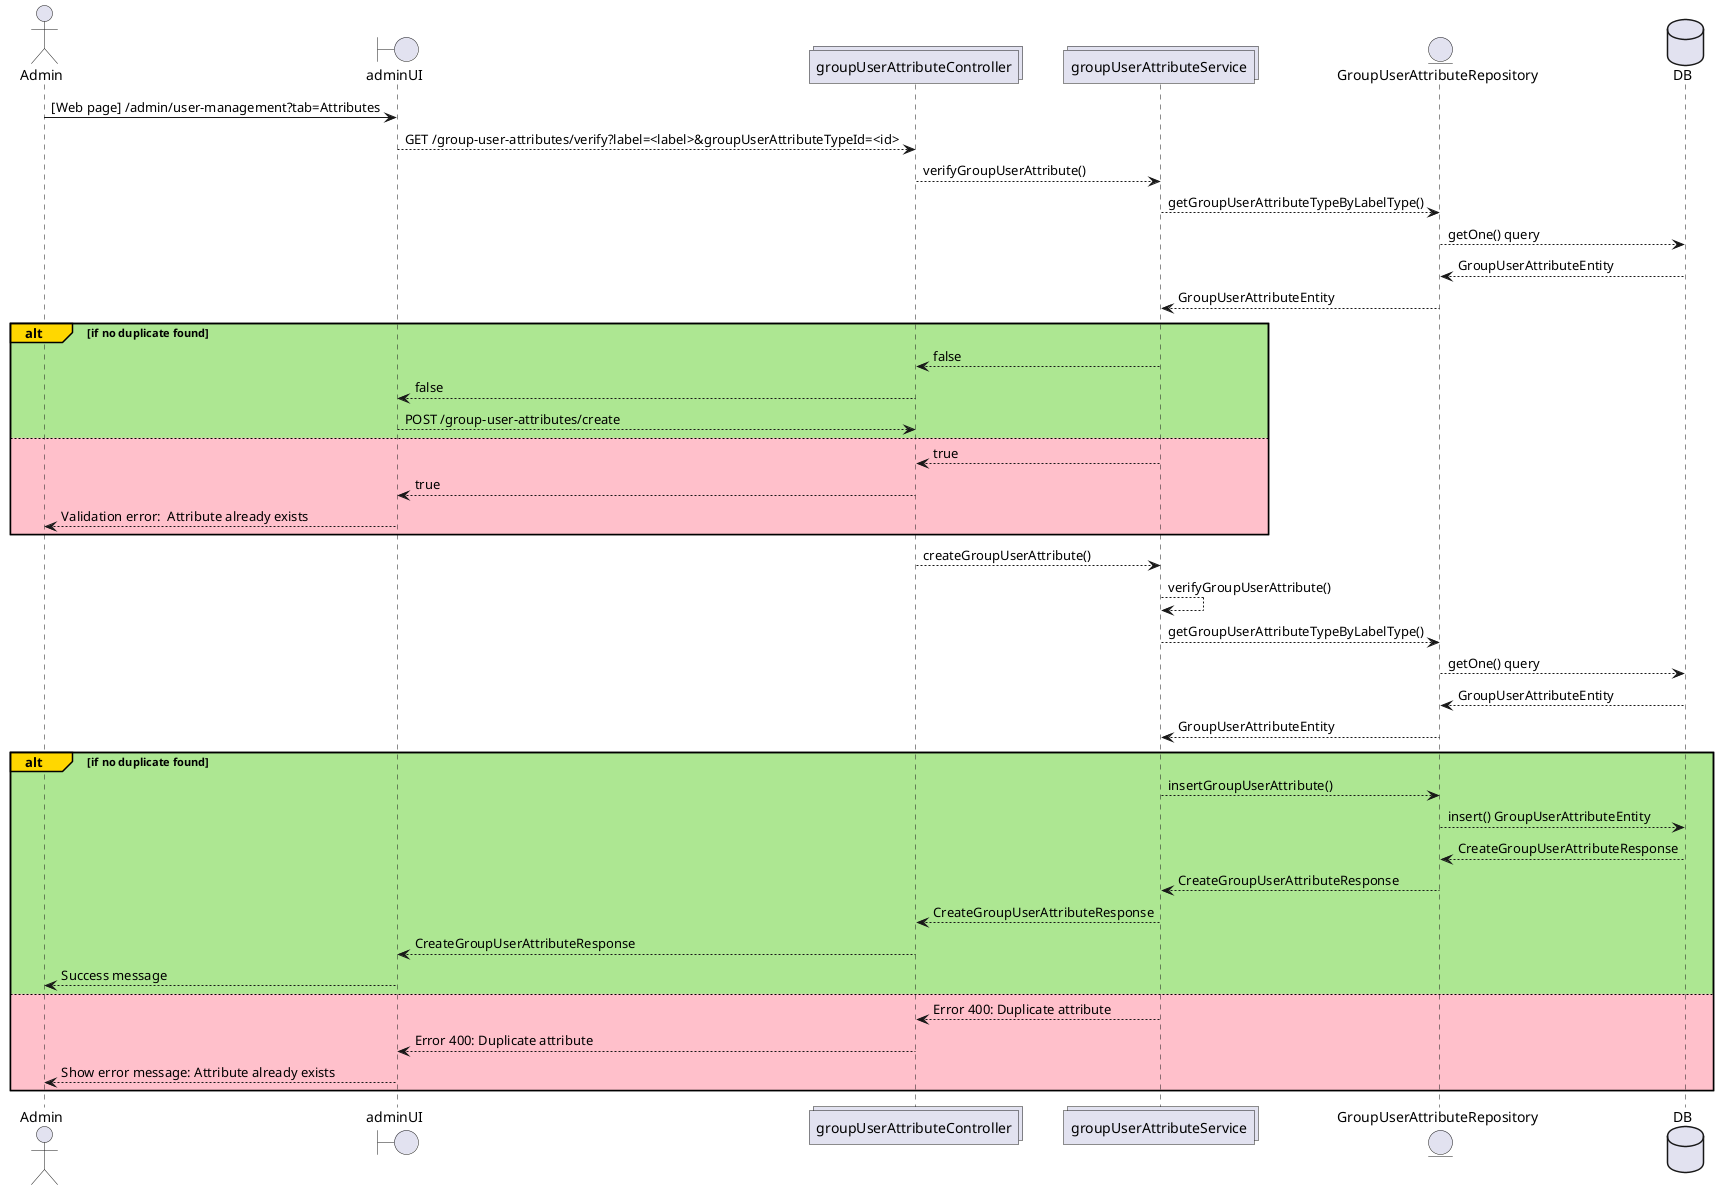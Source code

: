 @startuml
actor       Admin             as admin
boundary    adminUI           as adminUI
collections groupUserAttributeController  as groupUserAttributeController
collections groupUserAttributeService      as groupUserAttributeService
entity      GroupUserAttributeRepository   as GroupUserAttributeRepository
database    DB                as DB

admin -> adminUI: [Web page] /admin/user-management?tab=Attributes
adminUI --> groupUserAttributeController: GET /group-user-attributes/verify?label=<label>&groupUserAttributeTypeId=<id>
groupUserAttributeController --> groupUserAttributeService: verifyGroupUserAttribute()
groupUserAttributeService --> GroupUserAttributeRepository: getGroupUserAttributeTypeByLabelType()
GroupUserAttributeRepository --> DB: getOne() query
DB --> GroupUserAttributeRepository: GroupUserAttributeEntity
GroupUserAttributeRepository --> groupUserAttributeService: GroupUserAttributeEntity

alt#Gold #ADE792 if no duplicate found
groupUserAttributeService --> groupUserAttributeController: false
groupUserAttributeController --> adminUI: false
adminUI --> groupUserAttributeController: POST /group-user-attributes/create
else #pink
groupUserAttributeService --> groupUserAttributeController: true
groupUserAttributeController --> adminUI: true
adminUI --> admin: Validation error:  Attribute already exists
end

groupUserAttributeController --> groupUserAttributeService: createGroupUserAttribute()
groupUserAttributeService --> groupUserAttributeService: verifyGroupUserAttribute()
groupUserAttributeService --> GroupUserAttributeRepository: getGroupUserAttributeTypeByLabelType()
GroupUserAttributeRepository --> DB: getOne() query
DB --> GroupUserAttributeRepository: GroupUserAttributeEntity
GroupUserAttributeRepository --> groupUserAttributeService: GroupUserAttributeEntity

alt#Gold #ADE792 if no duplicate found
groupUserAttributeService --> GroupUserAttributeRepository: insertGroupUserAttribute()
GroupUserAttributeRepository --> DB: insert() GroupUserAttributeEntity
DB --> GroupUserAttributeRepository: CreateGroupUserAttributeResponse
GroupUserAttributeRepository --> groupUserAttributeService: CreateGroupUserAttributeResponse
groupUserAttributeService --> groupUserAttributeController: CreateGroupUserAttributeResponse
groupUserAttributeController --> adminUI: CreateGroupUserAttributeResponse
adminUI --> admin: Success message
else #pink
groupUserAttributeService --> groupUserAttributeController: Error 400: Duplicate attribute
groupUserAttributeController --> adminUI: Error 400: Duplicate attribute
adminUI --> admin: Show error message: Attribute already exists
end


@enduml
